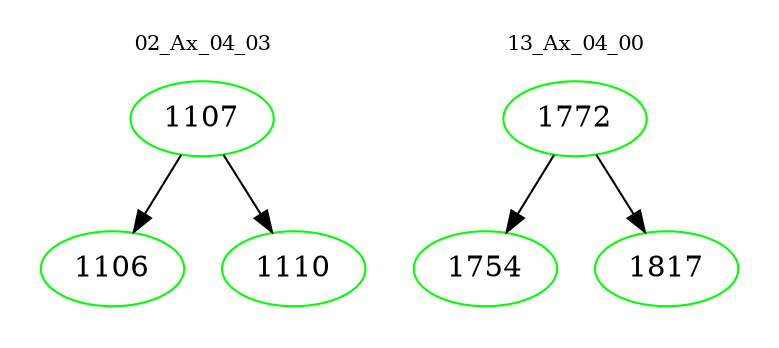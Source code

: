 digraph{
subgraph cluster_0 {
color = white
label = "02_Ax_04_03";
fontsize=10;
T0_1107 [label="1107", color="green"]
T0_1107 -> T0_1106 [color="black"]
T0_1106 [label="1106", color="green"]
T0_1107 -> T0_1110 [color="black"]
T0_1110 [label="1110", color="green"]
}
subgraph cluster_1 {
color = white
label = "13_Ax_04_00";
fontsize=10;
T1_1772 [label="1772", color="green"]
T1_1772 -> T1_1754 [color="black"]
T1_1754 [label="1754", color="green"]
T1_1772 -> T1_1817 [color="black"]
T1_1817 [label="1817", color="green"]
}
}
